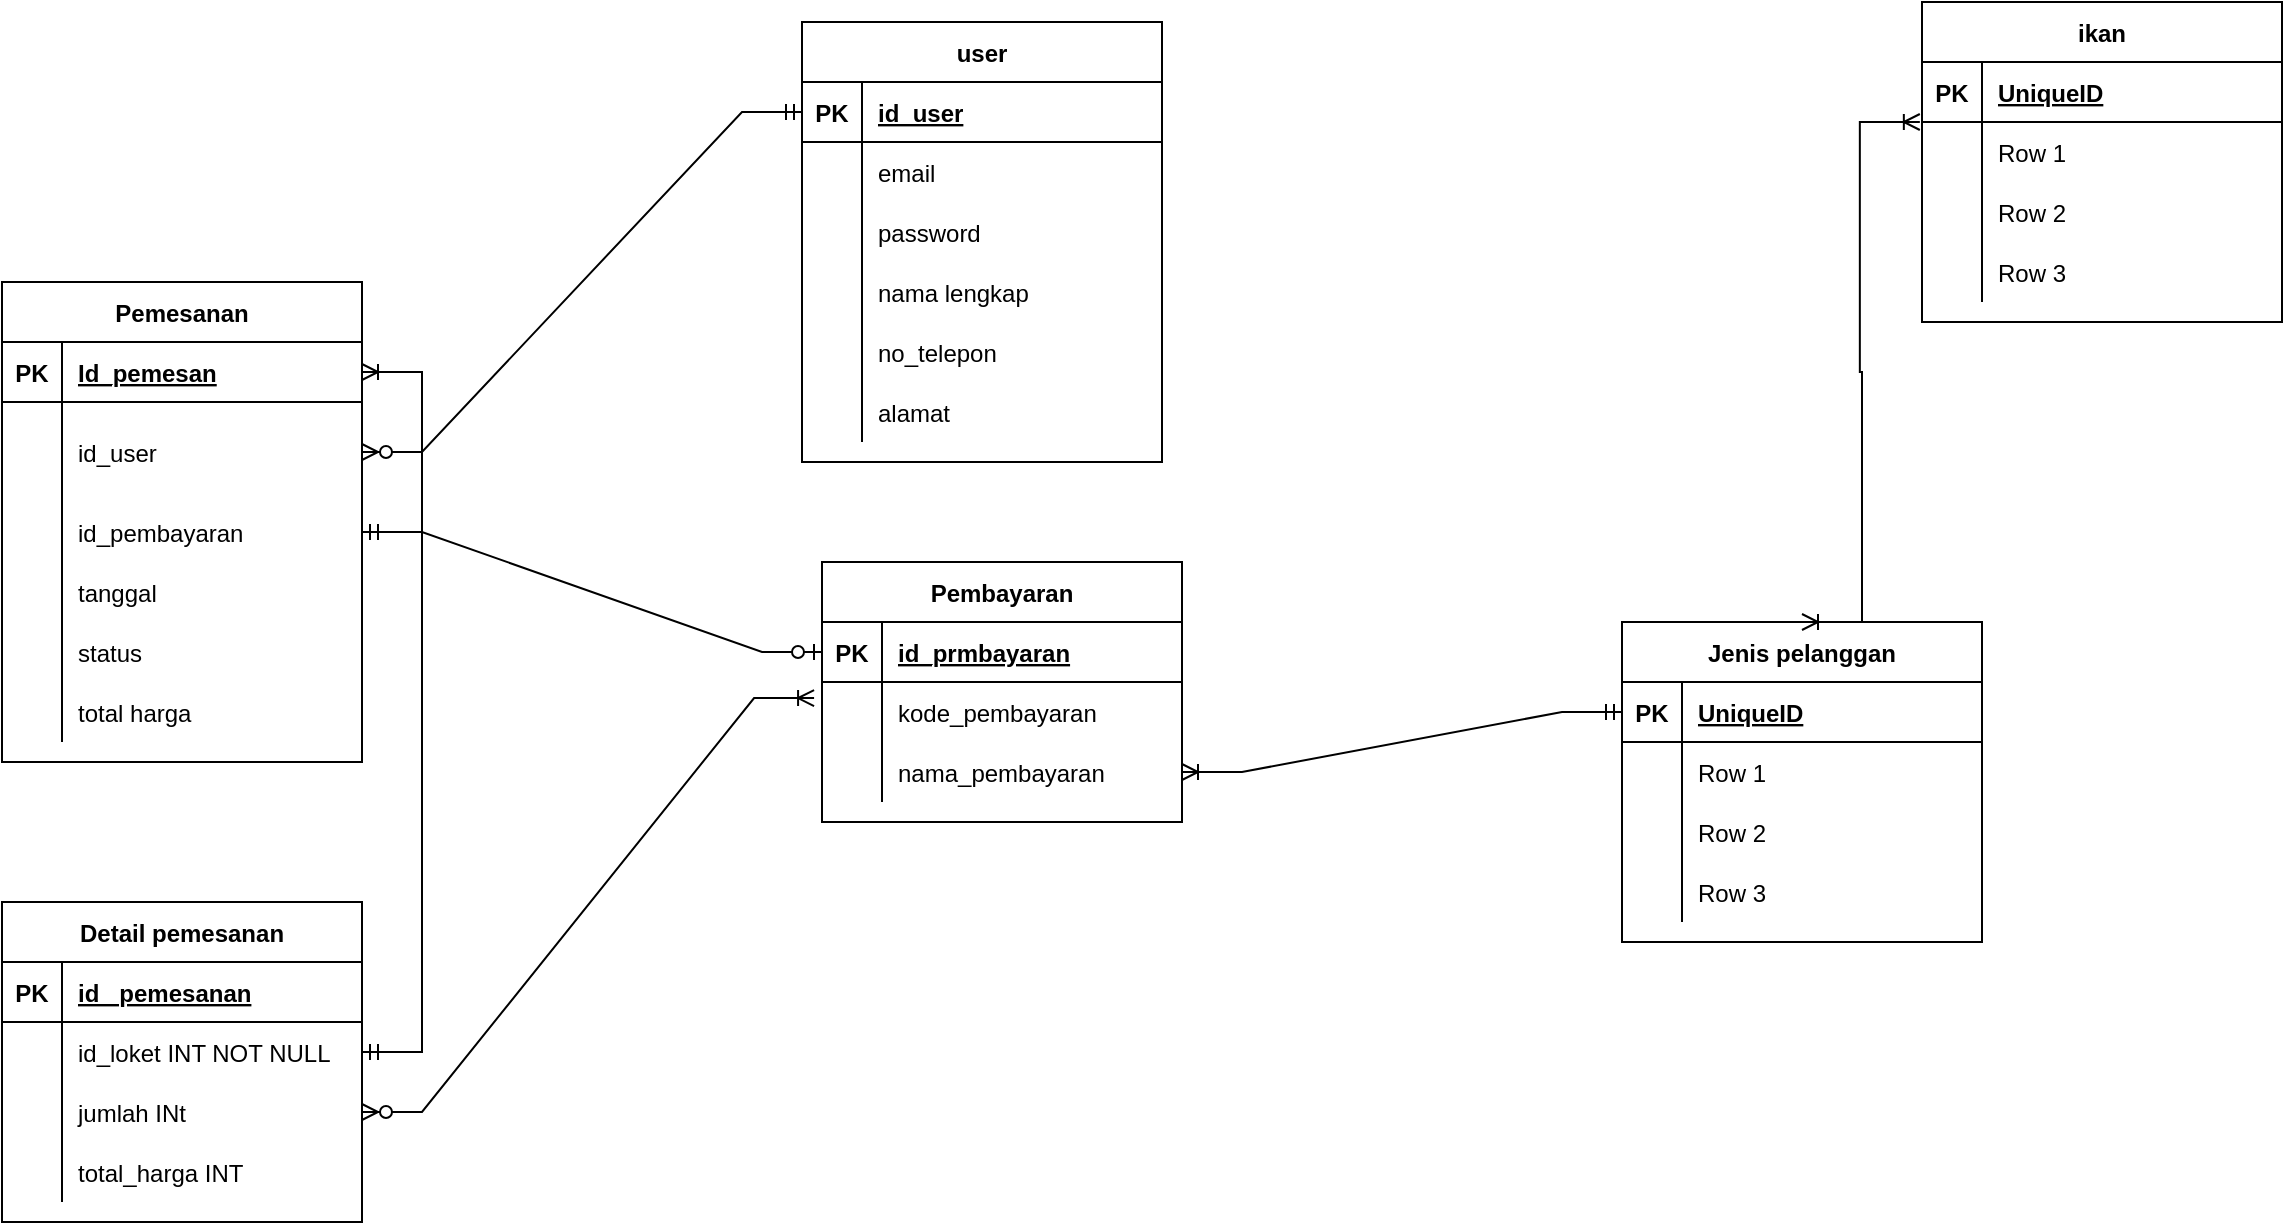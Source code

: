 <mxfile version="17.2.2" type="github">
  <diagram id="R2lEEEUBdFMjLlhIrx00" name="Page-1">
    <mxGraphModel dx="1662" dy="1862" grid="1" gridSize="10" guides="1" tooltips="1" connect="1" arrows="1" fold="1" page="1" pageScale="1" pageWidth="850" pageHeight="1100" math="0" shadow="0" extFonts="Permanent Marker^https://fonts.googleapis.com/css?family=Permanent+Marker">
      <root>
        <mxCell id="0" />
        <mxCell id="1" parent="0" />
        <mxCell id="LRyjc0VT0Nay_pVt_6ks-16" value="Detail pemesanan" style="shape=table;startSize=30;container=1;collapsible=1;childLayout=tableLayout;fixedRows=1;rowLines=0;fontStyle=1;align=center;resizeLast=1;" parent="1" vertex="1">
          <mxGeometry x="30" y="-260" width="180" height="160" as="geometry" />
        </mxCell>
        <mxCell id="LRyjc0VT0Nay_pVt_6ks-17" value="" style="shape=tableRow;horizontal=0;startSize=0;swimlaneHead=0;swimlaneBody=0;fillColor=none;collapsible=0;dropTarget=0;points=[[0,0.5],[1,0.5]];portConstraint=eastwest;top=0;left=0;right=0;bottom=1;" parent="LRyjc0VT0Nay_pVt_6ks-16" vertex="1">
          <mxGeometry y="30" width="180" height="30" as="geometry" />
        </mxCell>
        <mxCell id="LRyjc0VT0Nay_pVt_6ks-18" value="PK" style="shape=partialRectangle;connectable=0;fillColor=none;top=0;left=0;bottom=0;right=0;fontStyle=1;overflow=hidden;" parent="LRyjc0VT0Nay_pVt_6ks-17" vertex="1">
          <mxGeometry width="30" height="30" as="geometry">
            <mxRectangle width="30" height="30" as="alternateBounds" />
          </mxGeometry>
        </mxCell>
        <mxCell id="LRyjc0VT0Nay_pVt_6ks-19" value="id_ pemesanan" style="shape=partialRectangle;connectable=0;fillColor=none;top=0;left=0;bottom=0;right=0;align=left;spacingLeft=6;fontStyle=5;overflow=hidden;" parent="LRyjc0VT0Nay_pVt_6ks-17" vertex="1">
          <mxGeometry x="30" width="150" height="30" as="geometry">
            <mxRectangle width="150" height="30" as="alternateBounds" />
          </mxGeometry>
        </mxCell>
        <mxCell id="LRyjc0VT0Nay_pVt_6ks-23" value="" style="shape=tableRow;horizontal=0;startSize=0;swimlaneHead=0;swimlaneBody=0;fillColor=none;collapsible=0;dropTarget=0;points=[[0,0.5],[1,0.5]];portConstraint=eastwest;top=0;left=0;right=0;bottom=0;" parent="LRyjc0VT0Nay_pVt_6ks-16" vertex="1">
          <mxGeometry y="60" width="180" height="30" as="geometry" />
        </mxCell>
        <mxCell id="LRyjc0VT0Nay_pVt_6ks-24" value="" style="shape=partialRectangle;connectable=0;fillColor=none;top=0;left=0;bottom=0;right=0;editable=1;overflow=hidden;" parent="LRyjc0VT0Nay_pVt_6ks-23" vertex="1">
          <mxGeometry width="30" height="30" as="geometry">
            <mxRectangle width="30" height="30" as="alternateBounds" />
          </mxGeometry>
        </mxCell>
        <mxCell id="LRyjc0VT0Nay_pVt_6ks-25" value="id_loket INT NOT NULL" style="shape=partialRectangle;connectable=0;fillColor=none;top=0;left=0;bottom=0;right=0;align=left;spacingLeft=6;overflow=hidden;" parent="LRyjc0VT0Nay_pVt_6ks-23" vertex="1">
          <mxGeometry x="30" width="150" height="30" as="geometry">
            <mxRectangle width="150" height="30" as="alternateBounds" />
          </mxGeometry>
        </mxCell>
        <mxCell id="LRyjc0VT0Nay_pVt_6ks-26" value="" style="shape=tableRow;horizontal=0;startSize=0;swimlaneHead=0;swimlaneBody=0;fillColor=none;collapsible=0;dropTarget=0;points=[[0,0.5],[1,0.5]];portConstraint=eastwest;top=0;left=0;right=0;bottom=0;" parent="LRyjc0VT0Nay_pVt_6ks-16" vertex="1">
          <mxGeometry y="90" width="180" height="30" as="geometry" />
        </mxCell>
        <mxCell id="LRyjc0VT0Nay_pVt_6ks-27" value="" style="shape=partialRectangle;connectable=0;fillColor=none;top=0;left=0;bottom=0;right=0;editable=1;overflow=hidden;" parent="LRyjc0VT0Nay_pVt_6ks-26" vertex="1">
          <mxGeometry width="30" height="30" as="geometry">
            <mxRectangle width="30" height="30" as="alternateBounds" />
          </mxGeometry>
        </mxCell>
        <mxCell id="LRyjc0VT0Nay_pVt_6ks-28" value="jumlah INt" style="shape=partialRectangle;connectable=0;fillColor=none;top=0;left=0;bottom=0;right=0;align=left;spacingLeft=6;overflow=hidden;" parent="LRyjc0VT0Nay_pVt_6ks-26" vertex="1">
          <mxGeometry x="30" width="150" height="30" as="geometry">
            <mxRectangle width="150" height="30" as="alternateBounds" />
          </mxGeometry>
        </mxCell>
        <mxCell id="LRyjc0VT0Nay_pVt_6ks-29" value="" style="shape=tableRow;horizontal=0;startSize=0;swimlaneHead=0;swimlaneBody=0;fillColor=none;collapsible=0;dropTarget=0;points=[[0,0.5],[1,0.5]];portConstraint=eastwest;top=0;left=0;right=0;bottom=0;" parent="LRyjc0VT0Nay_pVt_6ks-16" vertex="1">
          <mxGeometry y="120" width="180" height="30" as="geometry" />
        </mxCell>
        <mxCell id="LRyjc0VT0Nay_pVt_6ks-30" value="" style="shape=partialRectangle;connectable=0;fillColor=none;top=0;left=0;bottom=0;right=0;editable=1;overflow=hidden;" parent="LRyjc0VT0Nay_pVt_6ks-29" vertex="1">
          <mxGeometry width="30" height="30" as="geometry">
            <mxRectangle width="30" height="30" as="alternateBounds" />
          </mxGeometry>
        </mxCell>
        <mxCell id="LRyjc0VT0Nay_pVt_6ks-31" value="total_harga INT" style="shape=partialRectangle;connectable=0;fillColor=none;top=0;left=0;bottom=0;right=0;align=left;spacingLeft=6;overflow=hidden;" parent="LRyjc0VT0Nay_pVt_6ks-29" vertex="1">
          <mxGeometry x="30" width="150" height="30" as="geometry">
            <mxRectangle width="150" height="30" as="alternateBounds" />
          </mxGeometry>
        </mxCell>
        <mxCell id="LRyjc0VT0Nay_pVt_6ks-35" value="Pemesanan" style="shape=table;startSize=30;container=1;collapsible=1;childLayout=tableLayout;fixedRows=1;rowLines=0;fontStyle=1;align=center;resizeLast=1;" parent="1" vertex="1">
          <mxGeometry x="30" y="-570" width="180" height="240" as="geometry" />
        </mxCell>
        <mxCell id="LRyjc0VT0Nay_pVt_6ks-36" value="" style="shape=tableRow;horizontal=0;startSize=0;swimlaneHead=0;swimlaneBody=0;fillColor=none;collapsible=0;dropTarget=0;points=[[0,0.5],[1,0.5]];portConstraint=eastwest;top=0;left=0;right=0;bottom=1;" parent="LRyjc0VT0Nay_pVt_6ks-35" vertex="1">
          <mxGeometry y="30" width="180" height="30" as="geometry" />
        </mxCell>
        <mxCell id="LRyjc0VT0Nay_pVt_6ks-37" value="PK" style="shape=partialRectangle;connectable=0;fillColor=none;top=0;left=0;bottom=0;right=0;fontStyle=1;overflow=hidden;" parent="LRyjc0VT0Nay_pVt_6ks-36" vertex="1">
          <mxGeometry width="30" height="30" as="geometry">
            <mxRectangle width="30" height="30" as="alternateBounds" />
          </mxGeometry>
        </mxCell>
        <mxCell id="LRyjc0VT0Nay_pVt_6ks-38" value="Id_pemesan" style="shape=partialRectangle;connectable=0;fillColor=none;top=0;left=0;bottom=0;right=0;align=left;spacingLeft=6;fontStyle=5;overflow=hidden;" parent="LRyjc0VT0Nay_pVt_6ks-36" vertex="1">
          <mxGeometry x="30" width="150" height="30" as="geometry">
            <mxRectangle width="150" height="30" as="alternateBounds" />
          </mxGeometry>
        </mxCell>
        <mxCell id="LRyjc0VT0Nay_pVt_6ks-39" value="" style="shape=tableRow;horizontal=0;startSize=0;swimlaneHead=0;swimlaneBody=0;fillColor=none;collapsible=0;dropTarget=0;points=[[0,0.5],[1,0.5]];portConstraint=eastwest;top=0;left=0;right=0;bottom=0;" parent="LRyjc0VT0Nay_pVt_6ks-35" vertex="1">
          <mxGeometry y="60" width="180" height="50" as="geometry" />
        </mxCell>
        <mxCell id="LRyjc0VT0Nay_pVt_6ks-40" value="" style="shape=partialRectangle;connectable=0;fillColor=none;top=0;left=0;bottom=0;right=0;editable=1;overflow=hidden;" parent="LRyjc0VT0Nay_pVt_6ks-39" vertex="1">
          <mxGeometry width="30" height="50" as="geometry">
            <mxRectangle width="30" height="50" as="alternateBounds" />
          </mxGeometry>
        </mxCell>
        <mxCell id="LRyjc0VT0Nay_pVt_6ks-41" value="id_user" style="shape=partialRectangle;connectable=0;fillColor=none;top=0;left=0;bottom=0;right=0;align=left;spacingLeft=6;overflow=hidden;" parent="LRyjc0VT0Nay_pVt_6ks-39" vertex="1">
          <mxGeometry x="30" width="150" height="50" as="geometry">
            <mxRectangle width="150" height="50" as="alternateBounds" />
          </mxGeometry>
        </mxCell>
        <mxCell id="LRyjc0VT0Nay_pVt_6ks-42" value="" style="shape=tableRow;horizontal=0;startSize=0;swimlaneHead=0;swimlaneBody=0;fillColor=none;collapsible=0;dropTarget=0;points=[[0,0.5],[1,0.5]];portConstraint=eastwest;top=0;left=0;right=0;bottom=0;" parent="LRyjc0VT0Nay_pVt_6ks-35" vertex="1">
          <mxGeometry y="110" width="180" height="30" as="geometry" />
        </mxCell>
        <mxCell id="LRyjc0VT0Nay_pVt_6ks-43" value="" style="shape=partialRectangle;connectable=0;fillColor=none;top=0;left=0;bottom=0;right=0;editable=1;overflow=hidden;" parent="LRyjc0VT0Nay_pVt_6ks-42" vertex="1">
          <mxGeometry width="30" height="30" as="geometry">
            <mxRectangle width="30" height="30" as="alternateBounds" />
          </mxGeometry>
        </mxCell>
        <mxCell id="LRyjc0VT0Nay_pVt_6ks-44" value="id_pembayaran" style="shape=partialRectangle;connectable=0;fillColor=none;top=0;left=0;bottom=0;right=0;align=left;spacingLeft=6;overflow=hidden;" parent="LRyjc0VT0Nay_pVt_6ks-42" vertex="1">
          <mxGeometry x="30" width="150" height="30" as="geometry">
            <mxRectangle width="150" height="30" as="alternateBounds" />
          </mxGeometry>
        </mxCell>
        <mxCell id="LRyjc0VT0Nay_pVt_6ks-45" value="" style="shape=tableRow;horizontal=0;startSize=0;swimlaneHead=0;swimlaneBody=0;fillColor=none;collapsible=0;dropTarget=0;points=[[0,0.5],[1,0.5]];portConstraint=eastwest;top=0;left=0;right=0;bottom=0;" parent="LRyjc0VT0Nay_pVt_6ks-35" vertex="1">
          <mxGeometry y="140" width="180" height="30" as="geometry" />
        </mxCell>
        <mxCell id="LRyjc0VT0Nay_pVt_6ks-46" value="" style="shape=partialRectangle;connectable=0;fillColor=none;top=0;left=0;bottom=0;right=0;editable=1;overflow=hidden;" parent="LRyjc0VT0Nay_pVt_6ks-45" vertex="1">
          <mxGeometry width="30" height="30" as="geometry">
            <mxRectangle width="30" height="30" as="alternateBounds" />
          </mxGeometry>
        </mxCell>
        <mxCell id="LRyjc0VT0Nay_pVt_6ks-47" value="tanggal" style="shape=partialRectangle;connectable=0;fillColor=none;top=0;left=0;bottom=0;right=0;align=left;spacingLeft=6;overflow=hidden;" parent="LRyjc0VT0Nay_pVt_6ks-45" vertex="1">
          <mxGeometry x="30" width="150" height="30" as="geometry">
            <mxRectangle width="150" height="30" as="alternateBounds" />
          </mxGeometry>
        </mxCell>
        <mxCell id="LRyjc0VT0Nay_pVt_6ks-48" value="" style="shape=tableRow;horizontal=0;startSize=0;swimlaneHead=0;swimlaneBody=0;fillColor=none;collapsible=0;dropTarget=0;points=[[0,0.5],[1,0.5]];portConstraint=eastwest;top=0;left=0;right=0;bottom=0;" parent="LRyjc0VT0Nay_pVt_6ks-35" vertex="1">
          <mxGeometry y="170" width="180" height="30" as="geometry" />
        </mxCell>
        <mxCell id="LRyjc0VT0Nay_pVt_6ks-49" value="" style="shape=partialRectangle;connectable=0;fillColor=none;top=0;left=0;bottom=0;right=0;editable=1;overflow=hidden;" parent="LRyjc0VT0Nay_pVt_6ks-48" vertex="1">
          <mxGeometry width="30" height="30" as="geometry">
            <mxRectangle width="30" height="30" as="alternateBounds" />
          </mxGeometry>
        </mxCell>
        <mxCell id="LRyjc0VT0Nay_pVt_6ks-50" value="status" style="shape=partialRectangle;connectable=0;fillColor=none;top=0;left=0;bottom=0;right=0;align=left;spacingLeft=6;overflow=hidden;" parent="LRyjc0VT0Nay_pVt_6ks-48" vertex="1">
          <mxGeometry x="30" width="150" height="30" as="geometry">
            <mxRectangle width="150" height="30" as="alternateBounds" />
          </mxGeometry>
        </mxCell>
        <mxCell id="LRyjc0VT0Nay_pVt_6ks-51" value="" style="shape=tableRow;horizontal=0;startSize=0;swimlaneHead=0;swimlaneBody=0;fillColor=none;collapsible=0;dropTarget=0;points=[[0,0.5],[1,0.5]];portConstraint=eastwest;top=0;left=0;right=0;bottom=0;" parent="LRyjc0VT0Nay_pVt_6ks-35" vertex="1">
          <mxGeometry y="200" width="180" height="30" as="geometry" />
        </mxCell>
        <mxCell id="LRyjc0VT0Nay_pVt_6ks-52" value="" style="shape=partialRectangle;connectable=0;fillColor=none;top=0;left=0;bottom=0;right=0;editable=1;overflow=hidden;" parent="LRyjc0VT0Nay_pVt_6ks-51" vertex="1">
          <mxGeometry width="30" height="30" as="geometry">
            <mxRectangle width="30" height="30" as="alternateBounds" />
          </mxGeometry>
        </mxCell>
        <mxCell id="LRyjc0VT0Nay_pVt_6ks-53" value="total harga" style="shape=partialRectangle;connectable=0;fillColor=none;top=0;left=0;bottom=0;right=0;align=left;spacingLeft=6;overflow=hidden;" parent="LRyjc0VT0Nay_pVt_6ks-51" vertex="1">
          <mxGeometry x="30" width="150" height="30" as="geometry">
            <mxRectangle width="150" height="30" as="alternateBounds" />
          </mxGeometry>
        </mxCell>
        <mxCell id="LRyjc0VT0Nay_pVt_6ks-54" value="user" style="shape=table;startSize=30;container=1;collapsible=1;childLayout=tableLayout;fixedRows=1;rowLines=0;fontStyle=1;align=center;resizeLast=1;" parent="1" vertex="1">
          <mxGeometry x="430" y="-700" width="180" height="220" as="geometry" />
        </mxCell>
        <mxCell id="LRyjc0VT0Nay_pVt_6ks-55" value="" style="shape=tableRow;horizontal=0;startSize=0;swimlaneHead=0;swimlaneBody=0;fillColor=none;collapsible=0;dropTarget=0;points=[[0,0.5],[1,0.5]];portConstraint=eastwest;top=0;left=0;right=0;bottom=1;" parent="LRyjc0VT0Nay_pVt_6ks-54" vertex="1">
          <mxGeometry y="30" width="180" height="30" as="geometry" />
        </mxCell>
        <mxCell id="LRyjc0VT0Nay_pVt_6ks-56" value="PK" style="shape=partialRectangle;connectable=0;fillColor=none;top=0;left=0;bottom=0;right=0;fontStyle=1;overflow=hidden;" parent="LRyjc0VT0Nay_pVt_6ks-55" vertex="1">
          <mxGeometry width="30" height="30" as="geometry">
            <mxRectangle width="30" height="30" as="alternateBounds" />
          </mxGeometry>
        </mxCell>
        <mxCell id="LRyjc0VT0Nay_pVt_6ks-57" value="id_user" style="shape=partialRectangle;connectable=0;fillColor=none;top=0;left=0;bottom=0;right=0;align=left;spacingLeft=6;fontStyle=5;overflow=hidden;" parent="LRyjc0VT0Nay_pVt_6ks-55" vertex="1">
          <mxGeometry x="30" width="150" height="30" as="geometry">
            <mxRectangle width="150" height="30" as="alternateBounds" />
          </mxGeometry>
        </mxCell>
        <mxCell id="LRyjc0VT0Nay_pVt_6ks-58" value="" style="shape=tableRow;horizontal=0;startSize=0;swimlaneHead=0;swimlaneBody=0;fillColor=none;collapsible=0;dropTarget=0;points=[[0,0.5],[1,0.5]];portConstraint=eastwest;top=0;left=0;right=0;bottom=0;" parent="LRyjc0VT0Nay_pVt_6ks-54" vertex="1">
          <mxGeometry y="60" width="180" height="30" as="geometry" />
        </mxCell>
        <mxCell id="LRyjc0VT0Nay_pVt_6ks-59" value="" style="shape=partialRectangle;connectable=0;fillColor=none;top=0;left=0;bottom=0;right=0;editable=1;overflow=hidden;" parent="LRyjc0VT0Nay_pVt_6ks-58" vertex="1">
          <mxGeometry width="30" height="30" as="geometry">
            <mxRectangle width="30" height="30" as="alternateBounds" />
          </mxGeometry>
        </mxCell>
        <mxCell id="LRyjc0VT0Nay_pVt_6ks-60" value="email" style="shape=partialRectangle;connectable=0;fillColor=none;top=0;left=0;bottom=0;right=0;align=left;spacingLeft=6;overflow=hidden;" parent="LRyjc0VT0Nay_pVt_6ks-58" vertex="1">
          <mxGeometry x="30" width="150" height="30" as="geometry">
            <mxRectangle width="150" height="30" as="alternateBounds" />
          </mxGeometry>
        </mxCell>
        <mxCell id="LRyjc0VT0Nay_pVt_6ks-61" value="" style="shape=tableRow;horizontal=0;startSize=0;swimlaneHead=0;swimlaneBody=0;fillColor=none;collapsible=0;dropTarget=0;points=[[0,0.5],[1,0.5]];portConstraint=eastwest;top=0;left=0;right=0;bottom=0;" parent="LRyjc0VT0Nay_pVt_6ks-54" vertex="1">
          <mxGeometry y="90" width="180" height="30" as="geometry" />
        </mxCell>
        <mxCell id="LRyjc0VT0Nay_pVt_6ks-62" value="" style="shape=partialRectangle;connectable=0;fillColor=none;top=0;left=0;bottom=0;right=0;editable=1;overflow=hidden;" parent="LRyjc0VT0Nay_pVt_6ks-61" vertex="1">
          <mxGeometry width="30" height="30" as="geometry">
            <mxRectangle width="30" height="30" as="alternateBounds" />
          </mxGeometry>
        </mxCell>
        <mxCell id="LRyjc0VT0Nay_pVt_6ks-63" value="password" style="shape=partialRectangle;connectable=0;fillColor=none;top=0;left=0;bottom=0;right=0;align=left;spacingLeft=6;overflow=hidden;" parent="LRyjc0VT0Nay_pVt_6ks-61" vertex="1">
          <mxGeometry x="30" width="150" height="30" as="geometry">
            <mxRectangle width="150" height="30" as="alternateBounds" />
          </mxGeometry>
        </mxCell>
        <mxCell id="LRyjc0VT0Nay_pVt_6ks-64" value="" style="shape=tableRow;horizontal=0;startSize=0;swimlaneHead=0;swimlaneBody=0;fillColor=none;collapsible=0;dropTarget=0;points=[[0,0.5],[1,0.5]];portConstraint=eastwest;top=0;left=0;right=0;bottom=0;" parent="LRyjc0VT0Nay_pVt_6ks-54" vertex="1">
          <mxGeometry y="120" width="180" height="30" as="geometry" />
        </mxCell>
        <mxCell id="LRyjc0VT0Nay_pVt_6ks-65" value="" style="shape=partialRectangle;connectable=0;fillColor=none;top=0;left=0;bottom=0;right=0;editable=1;overflow=hidden;" parent="LRyjc0VT0Nay_pVt_6ks-64" vertex="1">
          <mxGeometry width="30" height="30" as="geometry">
            <mxRectangle width="30" height="30" as="alternateBounds" />
          </mxGeometry>
        </mxCell>
        <mxCell id="LRyjc0VT0Nay_pVt_6ks-66" value="nama lengkap" style="shape=partialRectangle;connectable=0;fillColor=none;top=0;left=0;bottom=0;right=0;align=left;spacingLeft=6;overflow=hidden;" parent="LRyjc0VT0Nay_pVt_6ks-64" vertex="1">
          <mxGeometry x="30" width="150" height="30" as="geometry">
            <mxRectangle width="150" height="30" as="alternateBounds" />
          </mxGeometry>
        </mxCell>
        <mxCell id="LRyjc0VT0Nay_pVt_6ks-67" value="" style="shape=tableRow;horizontal=0;startSize=0;swimlaneHead=0;swimlaneBody=0;fillColor=none;collapsible=0;dropTarget=0;points=[[0,0.5],[1,0.5]];portConstraint=eastwest;top=0;left=0;right=0;bottom=0;" parent="LRyjc0VT0Nay_pVt_6ks-54" vertex="1">
          <mxGeometry y="150" width="180" height="30" as="geometry" />
        </mxCell>
        <mxCell id="LRyjc0VT0Nay_pVt_6ks-68" value="" style="shape=partialRectangle;connectable=0;fillColor=none;top=0;left=0;bottom=0;right=0;editable=1;overflow=hidden;" parent="LRyjc0VT0Nay_pVt_6ks-67" vertex="1">
          <mxGeometry width="30" height="30" as="geometry">
            <mxRectangle width="30" height="30" as="alternateBounds" />
          </mxGeometry>
        </mxCell>
        <mxCell id="LRyjc0VT0Nay_pVt_6ks-69" value="no_telepon" style="shape=partialRectangle;connectable=0;fillColor=none;top=0;left=0;bottom=0;right=0;align=left;spacingLeft=6;overflow=hidden;" parent="LRyjc0VT0Nay_pVt_6ks-67" vertex="1">
          <mxGeometry x="30" width="150" height="30" as="geometry">
            <mxRectangle width="150" height="30" as="alternateBounds" />
          </mxGeometry>
        </mxCell>
        <mxCell id="LRyjc0VT0Nay_pVt_6ks-70" value="" style="shape=tableRow;horizontal=0;startSize=0;swimlaneHead=0;swimlaneBody=0;fillColor=none;collapsible=0;dropTarget=0;points=[[0,0.5],[1,0.5]];portConstraint=eastwest;top=0;left=0;right=0;bottom=0;" parent="LRyjc0VT0Nay_pVt_6ks-54" vertex="1">
          <mxGeometry y="180" width="180" height="30" as="geometry" />
        </mxCell>
        <mxCell id="LRyjc0VT0Nay_pVt_6ks-71" value="" style="shape=partialRectangle;connectable=0;fillColor=none;top=0;left=0;bottom=0;right=0;editable=1;overflow=hidden;" parent="LRyjc0VT0Nay_pVt_6ks-70" vertex="1">
          <mxGeometry width="30" height="30" as="geometry">
            <mxRectangle width="30" height="30" as="alternateBounds" />
          </mxGeometry>
        </mxCell>
        <mxCell id="LRyjc0VT0Nay_pVt_6ks-72" value="alamat" style="shape=partialRectangle;connectable=0;fillColor=none;top=0;left=0;bottom=0;right=0;align=left;spacingLeft=6;overflow=hidden;" parent="LRyjc0VT0Nay_pVt_6ks-70" vertex="1">
          <mxGeometry x="30" width="150" height="30" as="geometry">
            <mxRectangle width="150" height="30" as="alternateBounds" />
          </mxGeometry>
        </mxCell>
        <mxCell id="LRyjc0VT0Nay_pVt_6ks-73" value="" style="edgeStyle=entityRelationEdgeStyle;fontSize=12;html=1;endArrow=ERzeroToMany;startArrow=ERmandOne;rounded=0;exitX=0;exitY=0.5;exitDx=0;exitDy=0;entryX=1;entryY=0.5;entryDx=0;entryDy=0;" parent="1" source="LRyjc0VT0Nay_pVt_6ks-55" target="LRyjc0VT0Nay_pVt_6ks-39" edge="1">
          <mxGeometry width="100" height="100" relative="1" as="geometry">
            <mxPoint x="410" y="-600" as="sourcePoint" />
            <mxPoint x="270" y="-480" as="targetPoint" />
          </mxGeometry>
        </mxCell>
        <mxCell id="LRyjc0VT0Nay_pVt_6ks-74" value="" style="edgeStyle=entityRelationEdgeStyle;fontSize=12;html=1;endArrow=ERoneToMany;startArrow=ERmandOne;rounded=0;entryX=1;entryY=0.5;entryDx=0;entryDy=0;exitX=1;exitY=0.5;exitDx=0;exitDy=0;" parent="1" source="LRyjc0VT0Nay_pVt_6ks-23" target="LRyjc0VT0Nay_pVt_6ks-36" edge="1">
          <mxGeometry width="100" height="100" relative="1" as="geometry">
            <mxPoint x="390" y="-170" as="sourcePoint" />
            <mxPoint x="490" y="-270" as="targetPoint" />
          </mxGeometry>
        </mxCell>
        <mxCell id="LRyjc0VT0Nay_pVt_6ks-75" value="Pembayaran" style="shape=table;startSize=30;container=1;collapsible=1;childLayout=tableLayout;fixedRows=1;rowLines=0;fontStyle=1;align=center;resizeLast=1;" parent="1" vertex="1">
          <mxGeometry x="440" y="-430" width="180" height="130" as="geometry" />
        </mxCell>
        <mxCell id="LRyjc0VT0Nay_pVt_6ks-76" value="" style="shape=tableRow;horizontal=0;startSize=0;swimlaneHead=0;swimlaneBody=0;fillColor=none;collapsible=0;dropTarget=0;points=[[0,0.5],[1,0.5]];portConstraint=eastwest;top=0;left=0;right=0;bottom=1;" parent="LRyjc0VT0Nay_pVt_6ks-75" vertex="1">
          <mxGeometry y="30" width="180" height="30" as="geometry" />
        </mxCell>
        <mxCell id="LRyjc0VT0Nay_pVt_6ks-77" value="PK" style="shape=partialRectangle;connectable=0;fillColor=none;top=0;left=0;bottom=0;right=0;fontStyle=1;overflow=hidden;" parent="LRyjc0VT0Nay_pVt_6ks-76" vertex="1">
          <mxGeometry width="30" height="30" as="geometry">
            <mxRectangle width="30" height="30" as="alternateBounds" />
          </mxGeometry>
        </mxCell>
        <mxCell id="LRyjc0VT0Nay_pVt_6ks-78" value="id_prmbayaran" style="shape=partialRectangle;connectable=0;fillColor=none;top=0;left=0;bottom=0;right=0;align=left;spacingLeft=6;fontStyle=5;overflow=hidden;" parent="LRyjc0VT0Nay_pVt_6ks-76" vertex="1">
          <mxGeometry x="30" width="150" height="30" as="geometry">
            <mxRectangle width="150" height="30" as="alternateBounds" />
          </mxGeometry>
        </mxCell>
        <mxCell id="LRyjc0VT0Nay_pVt_6ks-79" value="" style="shape=tableRow;horizontal=0;startSize=0;swimlaneHead=0;swimlaneBody=0;fillColor=none;collapsible=0;dropTarget=0;points=[[0,0.5],[1,0.5]];portConstraint=eastwest;top=0;left=0;right=0;bottom=0;" parent="LRyjc0VT0Nay_pVt_6ks-75" vertex="1">
          <mxGeometry y="60" width="180" height="30" as="geometry" />
        </mxCell>
        <mxCell id="LRyjc0VT0Nay_pVt_6ks-80" value="" style="shape=partialRectangle;connectable=0;fillColor=none;top=0;left=0;bottom=0;right=0;editable=1;overflow=hidden;" parent="LRyjc0VT0Nay_pVt_6ks-79" vertex="1">
          <mxGeometry width="30" height="30" as="geometry">
            <mxRectangle width="30" height="30" as="alternateBounds" />
          </mxGeometry>
        </mxCell>
        <mxCell id="LRyjc0VT0Nay_pVt_6ks-81" value="kode_pembayaran" style="shape=partialRectangle;connectable=0;fillColor=none;top=0;left=0;bottom=0;right=0;align=left;spacingLeft=6;overflow=hidden;" parent="LRyjc0VT0Nay_pVt_6ks-79" vertex="1">
          <mxGeometry x="30" width="150" height="30" as="geometry">
            <mxRectangle width="150" height="30" as="alternateBounds" />
          </mxGeometry>
        </mxCell>
        <mxCell id="LRyjc0VT0Nay_pVt_6ks-82" value="" style="shape=tableRow;horizontal=0;startSize=0;swimlaneHead=0;swimlaneBody=0;fillColor=none;collapsible=0;dropTarget=0;points=[[0,0.5],[1,0.5]];portConstraint=eastwest;top=0;left=0;right=0;bottom=0;" parent="LRyjc0VT0Nay_pVt_6ks-75" vertex="1">
          <mxGeometry y="90" width="180" height="30" as="geometry" />
        </mxCell>
        <mxCell id="LRyjc0VT0Nay_pVt_6ks-83" value="" style="shape=partialRectangle;connectable=0;fillColor=none;top=0;left=0;bottom=0;right=0;editable=1;overflow=hidden;" parent="LRyjc0VT0Nay_pVt_6ks-82" vertex="1">
          <mxGeometry width="30" height="30" as="geometry">
            <mxRectangle width="30" height="30" as="alternateBounds" />
          </mxGeometry>
        </mxCell>
        <mxCell id="LRyjc0VT0Nay_pVt_6ks-84" value="nama_pembayaran" style="shape=partialRectangle;connectable=0;fillColor=none;top=0;left=0;bottom=0;right=0;align=left;spacingLeft=6;overflow=hidden;" parent="LRyjc0VT0Nay_pVt_6ks-82" vertex="1">
          <mxGeometry x="30" width="150" height="30" as="geometry">
            <mxRectangle width="150" height="30" as="alternateBounds" />
          </mxGeometry>
        </mxCell>
        <mxCell id="rI0WI7jNp767QeI9EjSI-1" value="Jenis pelanggan" style="shape=table;startSize=30;container=1;collapsible=1;childLayout=tableLayout;fixedRows=1;rowLines=0;fontStyle=1;align=center;resizeLast=1;" vertex="1" parent="1">
          <mxGeometry x="840" y="-400" width="180" height="160" as="geometry" />
        </mxCell>
        <mxCell id="rI0WI7jNp767QeI9EjSI-2" value="" style="shape=tableRow;horizontal=0;startSize=0;swimlaneHead=0;swimlaneBody=0;fillColor=none;collapsible=0;dropTarget=0;points=[[0,0.5],[1,0.5]];portConstraint=eastwest;top=0;left=0;right=0;bottom=1;" vertex="1" parent="rI0WI7jNp767QeI9EjSI-1">
          <mxGeometry y="30" width="180" height="30" as="geometry" />
        </mxCell>
        <mxCell id="rI0WI7jNp767QeI9EjSI-3" value="PK" style="shape=partialRectangle;connectable=0;fillColor=none;top=0;left=0;bottom=0;right=0;fontStyle=1;overflow=hidden;" vertex="1" parent="rI0WI7jNp767QeI9EjSI-2">
          <mxGeometry width="30" height="30" as="geometry">
            <mxRectangle width="30" height="30" as="alternateBounds" />
          </mxGeometry>
        </mxCell>
        <mxCell id="rI0WI7jNp767QeI9EjSI-4" value="UniqueID" style="shape=partialRectangle;connectable=0;fillColor=none;top=0;left=0;bottom=0;right=0;align=left;spacingLeft=6;fontStyle=5;overflow=hidden;" vertex="1" parent="rI0WI7jNp767QeI9EjSI-2">
          <mxGeometry x="30" width="150" height="30" as="geometry">
            <mxRectangle width="150" height="30" as="alternateBounds" />
          </mxGeometry>
        </mxCell>
        <mxCell id="rI0WI7jNp767QeI9EjSI-5" value="" style="shape=tableRow;horizontal=0;startSize=0;swimlaneHead=0;swimlaneBody=0;fillColor=none;collapsible=0;dropTarget=0;points=[[0,0.5],[1,0.5]];portConstraint=eastwest;top=0;left=0;right=0;bottom=0;" vertex="1" parent="rI0WI7jNp767QeI9EjSI-1">
          <mxGeometry y="60" width="180" height="30" as="geometry" />
        </mxCell>
        <mxCell id="rI0WI7jNp767QeI9EjSI-6" value="" style="shape=partialRectangle;connectable=0;fillColor=none;top=0;left=0;bottom=0;right=0;editable=1;overflow=hidden;" vertex="1" parent="rI0WI7jNp767QeI9EjSI-5">
          <mxGeometry width="30" height="30" as="geometry">
            <mxRectangle width="30" height="30" as="alternateBounds" />
          </mxGeometry>
        </mxCell>
        <mxCell id="rI0WI7jNp767QeI9EjSI-7" value="Row 1" style="shape=partialRectangle;connectable=0;fillColor=none;top=0;left=0;bottom=0;right=0;align=left;spacingLeft=6;overflow=hidden;" vertex="1" parent="rI0WI7jNp767QeI9EjSI-5">
          <mxGeometry x="30" width="150" height="30" as="geometry">
            <mxRectangle width="150" height="30" as="alternateBounds" />
          </mxGeometry>
        </mxCell>
        <mxCell id="rI0WI7jNp767QeI9EjSI-8" value="" style="shape=tableRow;horizontal=0;startSize=0;swimlaneHead=0;swimlaneBody=0;fillColor=none;collapsible=0;dropTarget=0;points=[[0,0.5],[1,0.5]];portConstraint=eastwest;top=0;left=0;right=0;bottom=0;" vertex="1" parent="rI0WI7jNp767QeI9EjSI-1">
          <mxGeometry y="90" width="180" height="30" as="geometry" />
        </mxCell>
        <mxCell id="rI0WI7jNp767QeI9EjSI-9" value="" style="shape=partialRectangle;connectable=0;fillColor=none;top=0;left=0;bottom=0;right=0;editable=1;overflow=hidden;" vertex="1" parent="rI0WI7jNp767QeI9EjSI-8">
          <mxGeometry width="30" height="30" as="geometry">
            <mxRectangle width="30" height="30" as="alternateBounds" />
          </mxGeometry>
        </mxCell>
        <mxCell id="rI0WI7jNp767QeI9EjSI-10" value="Row 2" style="shape=partialRectangle;connectable=0;fillColor=none;top=0;left=0;bottom=0;right=0;align=left;spacingLeft=6;overflow=hidden;" vertex="1" parent="rI0WI7jNp767QeI9EjSI-8">
          <mxGeometry x="30" width="150" height="30" as="geometry">
            <mxRectangle width="150" height="30" as="alternateBounds" />
          </mxGeometry>
        </mxCell>
        <mxCell id="rI0WI7jNp767QeI9EjSI-11" value="" style="shape=tableRow;horizontal=0;startSize=0;swimlaneHead=0;swimlaneBody=0;fillColor=none;collapsible=0;dropTarget=0;points=[[0,0.5],[1,0.5]];portConstraint=eastwest;top=0;left=0;right=0;bottom=0;" vertex="1" parent="rI0WI7jNp767QeI9EjSI-1">
          <mxGeometry y="120" width="180" height="30" as="geometry" />
        </mxCell>
        <mxCell id="rI0WI7jNp767QeI9EjSI-12" value="" style="shape=partialRectangle;connectable=0;fillColor=none;top=0;left=0;bottom=0;right=0;editable=1;overflow=hidden;" vertex="1" parent="rI0WI7jNp767QeI9EjSI-11">
          <mxGeometry width="30" height="30" as="geometry">
            <mxRectangle width="30" height="30" as="alternateBounds" />
          </mxGeometry>
        </mxCell>
        <mxCell id="rI0WI7jNp767QeI9EjSI-13" value="Row 3" style="shape=partialRectangle;connectable=0;fillColor=none;top=0;left=0;bottom=0;right=0;align=left;spacingLeft=6;overflow=hidden;" vertex="1" parent="rI0WI7jNp767QeI9EjSI-11">
          <mxGeometry x="30" width="150" height="30" as="geometry">
            <mxRectangle width="150" height="30" as="alternateBounds" />
          </mxGeometry>
        </mxCell>
        <mxCell id="rI0WI7jNp767QeI9EjSI-14" value="" style="edgeStyle=entityRelationEdgeStyle;fontSize=12;html=1;endArrow=ERzeroToOne;startArrow=ERmandOne;rounded=0;exitX=1;exitY=0.5;exitDx=0;exitDy=0;entryX=0;entryY=0.5;entryDx=0;entryDy=0;" edge="1" parent="1" source="LRyjc0VT0Nay_pVt_6ks-42" target="LRyjc0VT0Nay_pVt_6ks-76">
          <mxGeometry width="100" height="100" relative="1" as="geometry">
            <mxPoint x="440" y="-430" as="sourcePoint" />
            <mxPoint x="540" y="-530" as="targetPoint" />
          </mxGeometry>
        </mxCell>
        <mxCell id="rI0WI7jNp767QeI9EjSI-15" value="" style="edgeStyle=entityRelationEdgeStyle;fontSize=12;html=1;endArrow=ERoneToMany;startArrow=ERmandOne;rounded=0;entryX=1;entryY=0.5;entryDx=0;entryDy=0;exitX=0;exitY=0.5;exitDx=0;exitDy=0;" edge="1" parent="1" source="rI0WI7jNp767QeI9EjSI-2" target="LRyjc0VT0Nay_pVt_6ks-82">
          <mxGeometry width="100" height="100" relative="1" as="geometry">
            <mxPoint x="290" y="-360" as="sourcePoint" />
            <mxPoint x="540" y="-530" as="targetPoint" />
          </mxGeometry>
        </mxCell>
        <mxCell id="rI0WI7jNp767QeI9EjSI-16" value="" style="edgeStyle=entityRelationEdgeStyle;fontSize=12;html=1;endArrow=ERoneToMany;startArrow=ERzeroToMany;rounded=0;exitX=1;exitY=0.5;exitDx=0;exitDy=0;entryX=-0.022;entryY=0.267;entryDx=0;entryDy=0;entryPerimeter=0;" edge="1" parent="1" source="LRyjc0VT0Nay_pVt_6ks-26" target="LRyjc0VT0Nay_pVt_6ks-79">
          <mxGeometry width="100" height="100" relative="1" as="geometry">
            <mxPoint x="440" y="-130" as="sourcePoint" />
            <mxPoint x="540" y="-230" as="targetPoint" />
          </mxGeometry>
        </mxCell>
        <mxCell id="rI0WI7jNp767QeI9EjSI-17" value="ikan" style="shape=table;startSize=30;container=1;collapsible=1;childLayout=tableLayout;fixedRows=1;rowLines=0;fontStyle=1;align=center;resizeLast=1;" vertex="1" parent="1">
          <mxGeometry x="990" y="-710" width="180" height="160" as="geometry" />
        </mxCell>
        <mxCell id="rI0WI7jNp767QeI9EjSI-18" value="" style="shape=tableRow;horizontal=0;startSize=0;swimlaneHead=0;swimlaneBody=0;fillColor=none;collapsible=0;dropTarget=0;points=[[0,0.5],[1,0.5]];portConstraint=eastwest;top=0;left=0;right=0;bottom=1;" vertex="1" parent="rI0WI7jNp767QeI9EjSI-17">
          <mxGeometry y="30" width="180" height="30" as="geometry" />
        </mxCell>
        <mxCell id="rI0WI7jNp767QeI9EjSI-19" value="PK" style="shape=partialRectangle;connectable=0;fillColor=none;top=0;left=0;bottom=0;right=0;fontStyle=1;overflow=hidden;" vertex="1" parent="rI0WI7jNp767QeI9EjSI-18">
          <mxGeometry width="30" height="30" as="geometry">
            <mxRectangle width="30" height="30" as="alternateBounds" />
          </mxGeometry>
        </mxCell>
        <mxCell id="rI0WI7jNp767QeI9EjSI-20" value="UniqueID" style="shape=partialRectangle;connectable=0;fillColor=none;top=0;left=0;bottom=0;right=0;align=left;spacingLeft=6;fontStyle=5;overflow=hidden;" vertex="1" parent="rI0WI7jNp767QeI9EjSI-18">
          <mxGeometry x="30" width="150" height="30" as="geometry">
            <mxRectangle width="150" height="30" as="alternateBounds" />
          </mxGeometry>
        </mxCell>
        <mxCell id="rI0WI7jNp767QeI9EjSI-21" value="" style="shape=tableRow;horizontal=0;startSize=0;swimlaneHead=0;swimlaneBody=0;fillColor=none;collapsible=0;dropTarget=0;points=[[0,0.5],[1,0.5]];portConstraint=eastwest;top=0;left=0;right=0;bottom=0;" vertex="1" parent="rI0WI7jNp767QeI9EjSI-17">
          <mxGeometry y="60" width="180" height="30" as="geometry" />
        </mxCell>
        <mxCell id="rI0WI7jNp767QeI9EjSI-22" value="" style="shape=partialRectangle;connectable=0;fillColor=none;top=0;left=0;bottom=0;right=0;editable=1;overflow=hidden;" vertex="1" parent="rI0WI7jNp767QeI9EjSI-21">
          <mxGeometry width="30" height="30" as="geometry">
            <mxRectangle width="30" height="30" as="alternateBounds" />
          </mxGeometry>
        </mxCell>
        <mxCell id="rI0WI7jNp767QeI9EjSI-23" value="Row 1" style="shape=partialRectangle;connectable=0;fillColor=none;top=0;left=0;bottom=0;right=0;align=left;spacingLeft=6;overflow=hidden;" vertex="1" parent="rI0WI7jNp767QeI9EjSI-21">
          <mxGeometry x="30" width="150" height="30" as="geometry">
            <mxRectangle width="150" height="30" as="alternateBounds" />
          </mxGeometry>
        </mxCell>
        <mxCell id="rI0WI7jNp767QeI9EjSI-24" value="" style="shape=tableRow;horizontal=0;startSize=0;swimlaneHead=0;swimlaneBody=0;fillColor=none;collapsible=0;dropTarget=0;points=[[0,0.5],[1,0.5]];portConstraint=eastwest;top=0;left=0;right=0;bottom=0;" vertex="1" parent="rI0WI7jNp767QeI9EjSI-17">
          <mxGeometry y="90" width="180" height="30" as="geometry" />
        </mxCell>
        <mxCell id="rI0WI7jNp767QeI9EjSI-25" value="" style="shape=partialRectangle;connectable=0;fillColor=none;top=0;left=0;bottom=0;right=0;editable=1;overflow=hidden;" vertex="1" parent="rI0WI7jNp767QeI9EjSI-24">
          <mxGeometry width="30" height="30" as="geometry">
            <mxRectangle width="30" height="30" as="alternateBounds" />
          </mxGeometry>
        </mxCell>
        <mxCell id="rI0WI7jNp767QeI9EjSI-26" value="Row 2" style="shape=partialRectangle;connectable=0;fillColor=none;top=0;left=0;bottom=0;right=0;align=left;spacingLeft=6;overflow=hidden;" vertex="1" parent="rI0WI7jNp767QeI9EjSI-24">
          <mxGeometry x="30" width="150" height="30" as="geometry">
            <mxRectangle width="150" height="30" as="alternateBounds" />
          </mxGeometry>
        </mxCell>
        <mxCell id="rI0WI7jNp767QeI9EjSI-27" value="" style="shape=tableRow;horizontal=0;startSize=0;swimlaneHead=0;swimlaneBody=0;fillColor=none;collapsible=0;dropTarget=0;points=[[0,0.5],[1,0.5]];portConstraint=eastwest;top=0;left=0;right=0;bottom=0;" vertex="1" parent="rI0WI7jNp767QeI9EjSI-17">
          <mxGeometry y="120" width="180" height="30" as="geometry" />
        </mxCell>
        <mxCell id="rI0WI7jNp767QeI9EjSI-28" value="" style="shape=partialRectangle;connectable=0;fillColor=none;top=0;left=0;bottom=0;right=0;editable=1;overflow=hidden;" vertex="1" parent="rI0WI7jNp767QeI9EjSI-27">
          <mxGeometry width="30" height="30" as="geometry">
            <mxRectangle width="30" height="30" as="alternateBounds" />
          </mxGeometry>
        </mxCell>
        <mxCell id="rI0WI7jNp767QeI9EjSI-29" value="Row 3" style="shape=partialRectangle;connectable=0;fillColor=none;top=0;left=0;bottom=0;right=0;align=left;spacingLeft=6;overflow=hidden;" vertex="1" parent="rI0WI7jNp767QeI9EjSI-27">
          <mxGeometry x="30" width="150" height="30" as="geometry">
            <mxRectangle width="150" height="30" as="alternateBounds" />
          </mxGeometry>
        </mxCell>
        <mxCell id="rI0WI7jNp767QeI9EjSI-30" value="" style="edgeStyle=entityRelationEdgeStyle;fontSize=12;html=1;endArrow=ERoneToMany;startArrow=ERoneToMany;rounded=0;entryX=-0.006;entryY=0;entryDx=0;entryDy=0;entryPerimeter=0;exitX=0.5;exitY=0;exitDx=0;exitDy=0;" edge="1" parent="1" source="rI0WI7jNp767QeI9EjSI-1" target="rI0WI7jNp767QeI9EjSI-21">
          <mxGeometry width="100" height="100" relative="1" as="geometry">
            <mxPoint x="440" y="-530" as="sourcePoint" />
            <mxPoint x="540" y="-630" as="targetPoint" />
          </mxGeometry>
        </mxCell>
      </root>
    </mxGraphModel>
  </diagram>
</mxfile>

